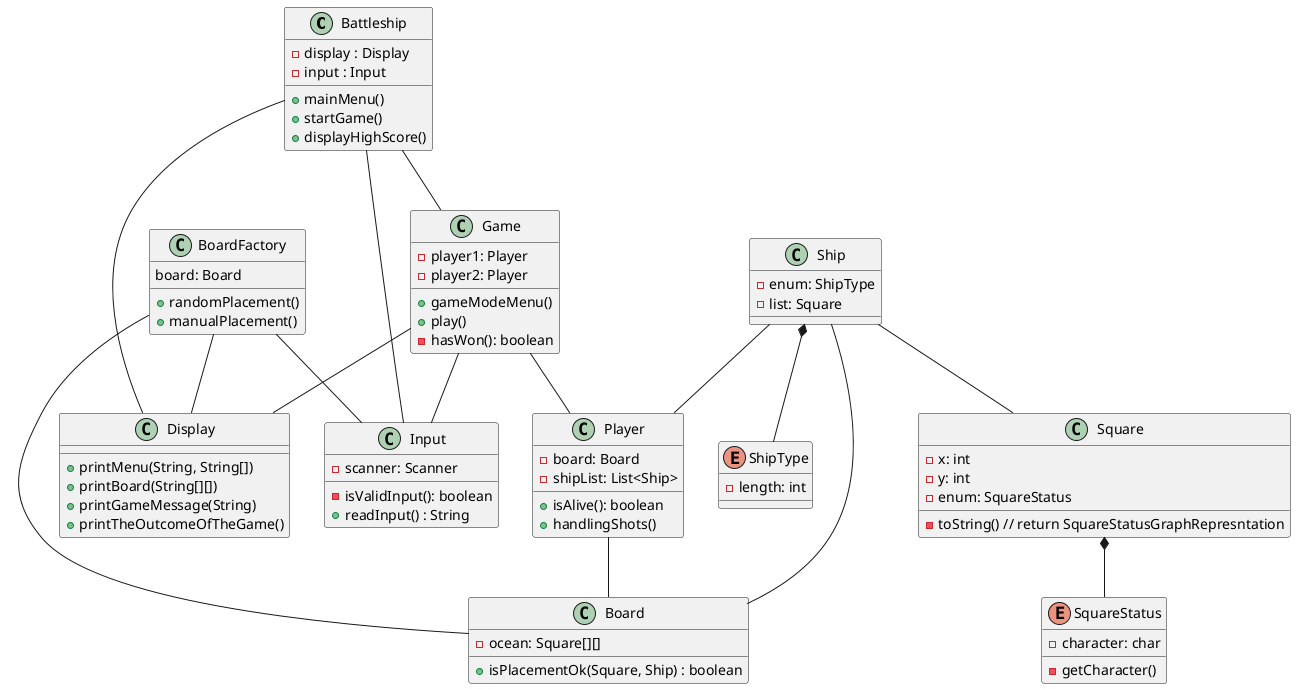 @startuml

Battleship -- Display
Battleship -- Input
Battleship -- Game
class Battleship{
- display : Display
- input : Input
+ mainMenu()
+ startGame()
+ displayHighScore()
}

class Display{
+ printMenu(String, String[])
+ printBoard(String[][])
+ printGameMessage(String)
+ printTheOutcomeOfTheGame()
}

class Input{
- scanner: Scanner
- isValidInput(): boolean
+ readInput() : String
}

Game -- Input
Game -- Display
Game -- Player
class Game{
- player1: Player
- player2: Player
+ gameModeMenu()
+ play()
- hasWon(): boolean
}
Player -- Board
class Player{
- board: Board
- shipList: List<Ship>
+ isAlive(): boolean
+ handlingShots()
}

BoardFactory -- Board
BoardFactory -- Input
BoardFactory -- Display
class BoardFactory{
board: Board
+ randomPlacement()
+ manualPlacement()
}

class Board{
- ocean: Square[][]
+ isPlacementOk(Square, Ship) : boolean
}

Ship -- Player
Ship -- Board
Ship -- Square
Ship *-- ShipType
class Ship{
- enum: ShipType
- list: Square
}

enum ShipType{
- length: int
}
Square *-- SquareStatus
class Square{
- x: int
- y: int
- enum: SquareStatus
- toString() // return SquareStatusGraphRepresntation
}

enum SquareStatus{
- character: char
- getCharacter()
}


@enduml